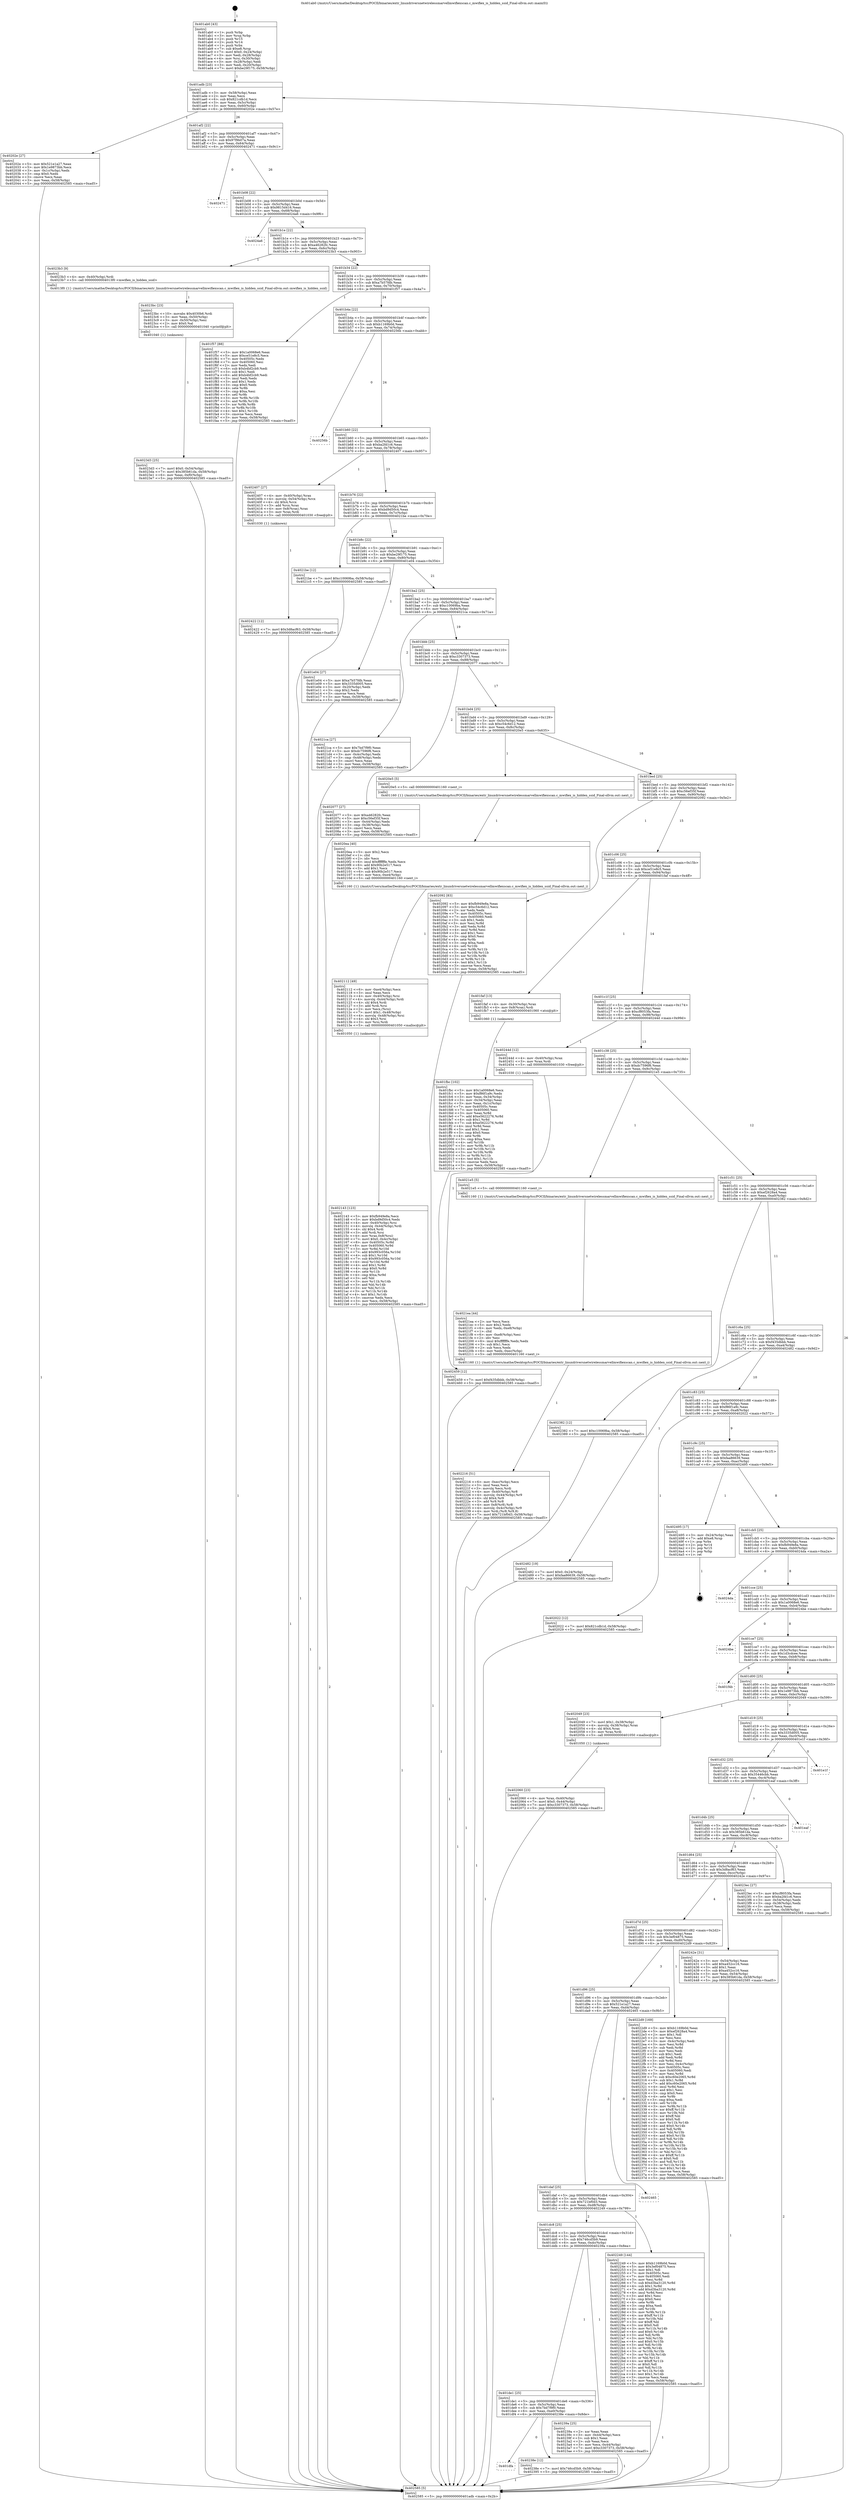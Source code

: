 digraph "0x401ab0" {
  label = "0x401ab0 (/mnt/c/Users/mathe/Desktop/tcc/POCII/binaries/extr_linuxdriversnetwirelessmarvellmwifiexscan.c_mwifiex_is_hidden_ssid_Final-ollvm.out::main(0))"
  labelloc = "t"
  node[shape=record]

  Entry [label="",width=0.3,height=0.3,shape=circle,fillcolor=black,style=filled]
  "0x401adb" [label="{
     0x401adb [23]\l
     | [instrs]\l
     &nbsp;&nbsp;0x401adb \<+3\>: mov -0x58(%rbp),%eax\l
     &nbsp;&nbsp;0x401ade \<+2\>: mov %eax,%ecx\l
     &nbsp;&nbsp;0x401ae0 \<+6\>: sub $0x821cdb1d,%ecx\l
     &nbsp;&nbsp;0x401ae6 \<+3\>: mov %eax,-0x5c(%rbp)\l
     &nbsp;&nbsp;0x401ae9 \<+3\>: mov %ecx,-0x60(%rbp)\l
     &nbsp;&nbsp;0x401aec \<+6\>: je 000000000040202e \<main+0x57e\>\l
  }"]
  "0x40202e" [label="{
     0x40202e [27]\l
     | [instrs]\l
     &nbsp;&nbsp;0x40202e \<+5\>: mov $0x521e1a27,%eax\l
     &nbsp;&nbsp;0x402033 \<+5\>: mov $0x1e9873bb,%ecx\l
     &nbsp;&nbsp;0x402038 \<+3\>: mov -0x1c(%rbp),%edx\l
     &nbsp;&nbsp;0x40203b \<+3\>: cmp $0x0,%edx\l
     &nbsp;&nbsp;0x40203e \<+3\>: cmove %ecx,%eax\l
     &nbsp;&nbsp;0x402041 \<+3\>: mov %eax,-0x58(%rbp)\l
     &nbsp;&nbsp;0x402044 \<+5\>: jmp 0000000000402585 \<main+0xad5\>\l
  }"]
  "0x401af2" [label="{
     0x401af2 [22]\l
     | [instrs]\l
     &nbsp;&nbsp;0x401af2 \<+5\>: jmp 0000000000401af7 \<main+0x47\>\l
     &nbsp;&nbsp;0x401af7 \<+3\>: mov -0x5c(%rbp),%eax\l
     &nbsp;&nbsp;0x401afa \<+5\>: sub $0x97f9b07a,%eax\l
     &nbsp;&nbsp;0x401aff \<+3\>: mov %eax,-0x64(%rbp)\l
     &nbsp;&nbsp;0x401b02 \<+6\>: je 0000000000402471 \<main+0x9c1\>\l
  }"]
  Exit [label="",width=0.3,height=0.3,shape=circle,fillcolor=black,style=filled,peripheries=2]
  "0x402471" [label="{
     0x402471\l
  }", style=dashed]
  "0x401b08" [label="{
     0x401b08 [22]\l
     | [instrs]\l
     &nbsp;&nbsp;0x401b08 \<+5\>: jmp 0000000000401b0d \<main+0x5d\>\l
     &nbsp;&nbsp;0x401b0d \<+3\>: mov -0x5c(%rbp),%eax\l
     &nbsp;&nbsp;0x401b10 \<+5\>: sub $0x9815d416,%eax\l
     &nbsp;&nbsp;0x401b15 \<+3\>: mov %eax,-0x68(%rbp)\l
     &nbsp;&nbsp;0x401b18 \<+6\>: je 00000000004024a6 \<main+0x9f6\>\l
  }"]
  "0x402459" [label="{
     0x402459 [12]\l
     | [instrs]\l
     &nbsp;&nbsp;0x402459 \<+7\>: movl $0xf435dbbb,-0x58(%rbp)\l
     &nbsp;&nbsp;0x402460 \<+5\>: jmp 0000000000402585 \<main+0xad5\>\l
  }"]
  "0x4024a6" [label="{
     0x4024a6\l
  }", style=dashed]
  "0x401b1e" [label="{
     0x401b1e [22]\l
     | [instrs]\l
     &nbsp;&nbsp;0x401b1e \<+5\>: jmp 0000000000401b23 \<main+0x73\>\l
     &nbsp;&nbsp;0x401b23 \<+3\>: mov -0x5c(%rbp),%eax\l
     &nbsp;&nbsp;0x401b26 \<+5\>: sub $0xa46282fc,%eax\l
     &nbsp;&nbsp;0x401b2b \<+3\>: mov %eax,-0x6c(%rbp)\l
     &nbsp;&nbsp;0x401b2e \<+6\>: je 00000000004023b3 \<main+0x903\>\l
  }"]
  "0x402422" [label="{
     0x402422 [12]\l
     | [instrs]\l
     &nbsp;&nbsp;0x402422 \<+7\>: movl $0x3d8acf63,-0x58(%rbp)\l
     &nbsp;&nbsp;0x402429 \<+5\>: jmp 0000000000402585 \<main+0xad5\>\l
  }"]
  "0x4023b3" [label="{
     0x4023b3 [9]\l
     | [instrs]\l
     &nbsp;&nbsp;0x4023b3 \<+4\>: mov -0x40(%rbp),%rdi\l
     &nbsp;&nbsp;0x4023b7 \<+5\>: call 00000000004013f0 \<mwifiex_is_hidden_ssid\>\l
     | [calls]\l
     &nbsp;&nbsp;0x4013f0 \{1\} (/mnt/c/Users/mathe/Desktop/tcc/POCII/binaries/extr_linuxdriversnetwirelessmarvellmwifiexscan.c_mwifiex_is_hidden_ssid_Final-ollvm.out::mwifiex_is_hidden_ssid)\l
  }"]
  "0x401b34" [label="{
     0x401b34 [22]\l
     | [instrs]\l
     &nbsp;&nbsp;0x401b34 \<+5\>: jmp 0000000000401b39 \<main+0x89\>\l
     &nbsp;&nbsp;0x401b39 \<+3\>: mov -0x5c(%rbp),%eax\l
     &nbsp;&nbsp;0x401b3c \<+5\>: sub $0xa7b57fdb,%eax\l
     &nbsp;&nbsp;0x401b41 \<+3\>: mov %eax,-0x70(%rbp)\l
     &nbsp;&nbsp;0x401b44 \<+6\>: je 0000000000401f57 \<main+0x4a7\>\l
  }"]
  "0x4023d3" [label="{
     0x4023d3 [25]\l
     | [instrs]\l
     &nbsp;&nbsp;0x4023d3 \<+7\>: movl $0x0,-0x54(%rbp)\l
     &nbsp;&nbsp;0x4023da \<+7\>: movl $0x385b61da,-0x58(%rbp)\l
     &nbsp;&nbsp;0x4023e1 \<+6\>: mov %eax,-0xf0(%rbp)\l
     &nbsp;&nbsp;0x4023e7 \<+5\>: jmp 0000000000402585 \<main+0xad5\>\l
  }"]
  "0x401f57" [label="{
     0x401f57 [88]\l
     | [instrs]\l
     &nbsp;&nbsp;0x401f57 \<+5\>: mov $0x1a0068e6,%eax\l
     &nbsp;&nbsp;0x401f5c \<+5\>: mov $0xce51e8c5,%ecx\l
     &nbsp;&nbsp;0x401f61 \<+7\>: mov 0x40505c,%edx\l
     &nbsp;&nbsp;0x401f68 \<+7\>: mov 0x405060,%esi\l
     &nbsp;&nbsp;0x401f6f \<+2\>: mov %edx,%edi\l
     &nbsp;&nbsp;0x401f71 \<+6\>: sub $0xb4bf2cb9,%edi\l
     &nbsp;&nbsp;0x401f77 \<+3\>: sub $0x1,%edi\l
     &nbsp;&nbsp;0x401f7a \<+6\>: add $0xb4bf2cb9,%edi\l
     &nbsp;&nbsp;0x401f80 \<+3\>: imul %edi,%edx\l
     &nbsp;&nbsp;0x401f83 \<+3\>: and $0x1,%edx\l
     &nbsp;&nbsp;0x401f86 \<+3\>: cmp $0x0,%edx\l
     &nbsp;&nbsp;0x401f89 \<+4\>: sete %r8b\l
     &nbsp;&nbsp;0x401f8d \<+3\>: cmp $0xa,%esi\l
     &nbsp;&nbsp;0x401f90 \<+4\>: setl %r9b\l
     &nbsp;&nbsp;0x401f94 \<+3\>: mov %r8b,%r10b\l
     &nbsp;&nbsp;0x401f97 \<+3\>: and %r9b,%r10b\l
     &nbsp;&nbsp;0x401f9a \<+3\>: xor %r9b,%r8b\l
     &nbsp;&nbsp;0x401f9d \<+3\>: or %r8b,%r10b\l
     &nbsp;&nbsp;0x401fa0 \<+4\>: test $0x1,%r10b\l
     &nbsp;&nbsp;0x401fa4 \<+3\>: cmovne %ecx,%eax\l
     &nbsp;&nbsp;0x401fa7 \<+3\>: mov %eax,-0x58(%rbp)\l
     &nbsp;&nbsp;0x401faa \<+5\>: jmp 0000000000402585 \<main+0xad5\>\l
  }"]
  "0x401b4a" [label="{
     0x401b4a [22]\l
     | [instrs]\l
     &nbsp;&nbsp;0x401b4a \<+5\>: jmp 0000000000401b4f \<main+0x9f\>\l
     &nbsp;&nbsp;0x401b4f \<+3\>: mov -0x5c(%rbp),%eax\l
     &nbsp;&nbsp;0x401b52 \<+5\>: sub $0xb1169b0d,%eax\l
     &nbsp;&nbsp;0x401b57 \<+3\>: mov %eax,-0x74(%rbp)\l
     &nbsp;&nbsp;0x401b5a \<+6\>: je 000000000040256b \<main+0xabb\>\l
  }"]
  "0x4023bc" [label="{
     0x4023bc [23]\l
     | [instrs]\l
     &nbsp;&nbsp;0x4023bc \<+10\>: movabs $0x4030b6,%rdi\l
     &nbsp;&nbsp;0x4023c6 \<+3\>: mov %eax,-0x50(%rbp)\l
     &nbsp;&nbsp;0x4023c9 \<+3\>: mov -0x50(%rbp),%esi\l
     &nbsp;&nbsp;0x4023cc \<+2\>: mov $0x0,%al\l
     &nbsp;&nbsp;0x4023ce \<+5\>: call 0000000000401040 \<printf@plt\>\l
     | [calls]\l
     &nbsp;&nbsp;0x401040 \{1\} (unknown)\l
  }"]
  "0x40256b" [label="{
     0x40256b\l
  }", style=dashed]
  "0x401b60" [label="{
     0x401b60 [22]\l
     | [instrs]\l
     &nbsp;&nbsp;0x401b60 \<+5\>: jmp 0000000000401b65 \<main+0xb5\>\l
     &nbsp;&nbsp;0x401b65 \<+3\>: mov -0x5c(%rbp),%eax\l
     &nbsp;&nbsp;0x401b68 \<+5\>: sub $0xba2fd1c6,%eax\l
     &nbsp;&nbsp;0x401b6d \<+3\>: mov %eax,-0x78(%rbp)\l
     &nbsp;&nbsp;0x401b70 \<+6\>: je 0000000000402407 \<main+0x957\>\l
  }"]
  "0x401dfa" [label="{
     0x401dfa\l
  }", style=dashed]
  "0x402407" [label="{
     0x402407 [27]\l
     | [instrs]\l
     &nbsp;&nbsp;0x402407 \<+4\>: mov -0x40(%rbp),%rax\l
     &nbsp;&nbsp;0x40240b \<+4\>: movslq -0x54(%rbp),%rcx\l
     &nbsp;&nbsp;0x40240f \<+4\>: shl $0x4,%rcx\l
     &nbsp;&nbsp;0x402413 \<+3\>: add %rcx,%rax\l
     &nbsp;&nbsp;0x402416 \<+4\>: mov 0x8(%rax),%rax\l
     &nbsp;&nbsp;0x40241a \<+3\>: mov %rax,%rdi\l
     &nbsp;&nbsp;0x40241d \<+5\>: call 0000000000401030 \<free@plt\>\l
     | [calls]\l
     &nbsp;&nbsp;0x401030 \{1\} (unknown)\l
  }"]
  "0x401b76" [label="{
     0x401b76 [22]\l
     | [instrs]\l
     &nbsp;&nbsp;0x401b76 \<+5\>: jmp 0000000000401b7b \<main+0xcb\>\l
     &nbsp;&nbsp;0x401b7b \<+3\>: mov -0x5c(%rbp),%eax\l
     &nbsp;&nbsp;0x401b7e \<+5\>: sub $0xbd9d50c4,%eax\l
     &nbsp;&nbsp;0x401b83 \<+3\>: mov %eax,-0x7c(%rbp)\l
     &nbsp;&nbsp;0x401b86 \<+6\>: je 00000000004021be \<main+0x70e\>\l
  }"]
  "0x40238e" [label="{
     0x40238e [12]\l
     | [instrs]\l
     &nbsp;&nbsp;0x40238e \<+7\>: movl $0x746cd5b9,-0x58(%rbp)\l
     &nbsp;&nbsp;0x402395 \<+5\>: jmp 0000000000402585 \<main+0xad5\>\l
  }"]
  "0x4021be" [label="{
     0x4021be [12]\l
     | [instrs]\l
     &nbsp;&nbsp;0x4021be \<+7\>: movl $0xc10069ba,-0x58(%rbp)\l
     &nbsp;&nbsp;0x4021c5 \<+5\>: jmp 0000000000402585 \<main+0xad5\>\l
  }"]
  "0x401b8c" [label="{
     0x401b8c [22]\l
     | [instrs]\l
     &nbsp;&nbsp;0x401b8c \<+5\>: jmp 0000000000401b91 \<main+0xe1\>\l
     &nbsp;&nbsp;0x401b91 \<+3\>: mov -0x5c(%rbp),%eax\l
     &nbsp;&nbsp;0x401b94 \<+5\>: sub $0xbe29f175,%eax\l
     &nbsp;&nbsp;0x401b99 \<+3\>: mov %eax,-0x80(%rbp)\l
     &nbsp;&nbsp;0x401b9c \<+6\>: je 0000000000401e04 \<main+0x354\>\l
  }"]
  "0x401de1" [label="{
     0x401de1 [25]\l
     | [instrs]\l
     &nbsp;&nbsp;0x401de1 \<+5\>: jmp 0000000000401de6 \<main+0x336\>\l
     &nbsp;&nbsp;0x401de6 \<+3\>: mov -0x5c(%rbp),%eax\l
     &nbsp;&nbsp;0x401de9 \<+5\>: sub $0x7bd7f9f0,%eax\l
     &nbsp;&nbsp;0x401dee \<+6\>: mov %eax,-0xe0(%rbp)\l
     &nbsp;&nbsp;0x401df4 \<+6\>: je 000000000040238e \<main+0x8de\>\l
  }"]
  "0x401e04" [label="{
     0x401e04 [27]\l
     | [instrs]\l
     &nbsp;&nbsp;0x401e04 \<+5\>: mov $0xa7b57fdb,%eax\l
     &nbsp;&nbsp;0x401e09 \<+5\>: mov $0x3335d005,%ecx\l
     &nbsp;&nbsp;0x401e0e \<+3\>: mov -0x20(%rbp),%edx\l
     &nbsp;&nbsp;0x401e11 \<+3\>: cmp $0x2,%edx\l
     &nbsp;&nbsp;0x401e14 \<+3\>: cmovne %ecx,%eax\l
     &nbsp;&nbsp;0x401e17 \<+3\>: mov %eax,-0x58(%rbp)\l
     &nbsp;&nbsp;0x401e1a \<+5\>: jmp 0000000000402585 \<main+0xad5\>\l
  }"]
  "0x401ba2" [label="{
     0x401ba2 [25]\l
     | [instrs]\l
     &nbsp;&nbsp;0x401ba2 \<+5\>: jmp 0000000000401ba7 \<main+0xf7\>\l
     &nbsp;&nbsp;0x401ba7 \<+3\>: mov -0x5c(%rbp),%eax\l
     &nbsp;&nbsp;0x401baa \<+5\>: sub $0xc10069ba,%eax\l
     &nbsp;&nbsp;0x401baf \<+6\>: mov %eax,-0x84(%rbp)\l
     &nbsp;&nbsp;0x401bb5 \<+6\>: je 00000000004021ca \<main+0x71a\>\l
  }"]
  "0x402585" [label="{
     0x402585 [5]\l
     | [instrs]\l
     &nbsp;&nbsp;0x402585 \<+5\>: jmp 0000000000401adb \<main+0x2b\>\l
  }"]
  "0x401ab0" [label="{
     0x401ab0 [43]\l
     | [instrs]\l
     &nbsp;&nbsp;0x401ab0 \<+1\>: push %rbp\l
     &nbsp;&nbsp;0x401ab1 \<+3\>: mov %rsp,%rbp\l
     &nbsp;&nbsp;0x401ab4 \<+2\>: push %r15\l
     &nbsp;&nbsp;0x401ab6 \<+2\>: push %r14\l
     &nbsp;&nbsp;0x401ab8 \<+1\>: push %rbx\l
     &nbsp;&nbsp;0x401ab9 \<+7\>: sub $0xe8,%rsp\l
     &nbsp;&nbsp;0x401ac0 \<+7\>: movl $0x0,-0x24(%rbp)\l
     &nbsp;&nbsp;0x401ac7 \<+3\>: mov %edi,-0x28(%rbp)\l
     &nbsp;&nbsp;0x401aca \<+4\>: mov %rsi,-0x30(%rbp)\l
     &nbsp;&nbsp;0x401ace \<+3\>: mov -0x28(%rbp),%edi\l
     &nbsp;&nbsp;0x401ad1 \<+3\>: mov %edi,-0x20(%rbp)\l
     &nbsp;&nbsp;0x401ad4 \<+7\>: movl $0xbe29f175,-0x58(%rbp)\l
  }"]
  "0x40239a" [label="{
     0x40239a [25]\l
     | [instrs]\l
     &nbsp;&nbsp;0x40239a \<+2\>: xor %eax,%eax\l
     &nbsp;&nbsp;0x40239c \<+3\>: mov -0x44(%rbp),%ecx\l
     &nbsp;&nbsp;0x40239f \<+3\>: sub $0x1,%eax\l
     &nbsp;&nbsp;0x4023a2 \<+2\>: sub %eax,%ecx\l
     &nbsp;&nbsp;0x4023a4 \<+3\>: mov %ecx,-0x44(%rbp)\l
     &nbsp;&nbsp;0x4023a7 \<+7\>: movl $0xc3307373,-0x58(%rbp)\l
     &nbsp;&nbsp;0x4023ae \<+5\>: jmp 0000000000402585 \<main+0xad5\>\l
  }"]
  "0x4021ca" [label="{
     0x4021ca [27]\l
     | [instrs]\l
     &nbsp;&nbsp;0x4021ca \<+5\>: mov $0x7bd7f9f0,%eax\l
     &nbsp;&nbsp;0x4021cf \<+5\>: mov $0xdc7596f6,%ecx\l
     &nbsp;&nbsp;0x4021d4 \<+3\>: mov -0x4c(%rbp),%edx\l
     &nbsp;&nbsp;0x4021d7 \<+3\>: cmp -0x48(%rbp),%edx\l
     &nbsp;&nbsp;0x4021da \<+3\>: cmovl %ecx,%eax\l
     &nbsp;&nbsp;0x4021dd \<+3\>: mov %eax,-0x58(%rbp)\l
     &nbsp;&nbsp;0x4021e0 \<+5\>: jmp 0000000000402585 \<main+0xad5\>\l
  }"]
  "0x401bbb" [label="{
     0x401bbb [25]\l
     | [instrs]\l
     &nbsp;&nbsp;0x401bbb \<+5\>: jmp 0000000000401bc0 \<main+0x110\>\l
     &nbsp;&nbsp;0x401bc0 \<+3\>: mov -0x5c(%rbp),%eax\l
     &nbsp;&nbsp;0x401bc3 \<+5\>: sub $0xc3307373,%eax\l
     &nbsp;&nbsp;0x401bc8 \<+6\>: mov %eax,-0x88(%rbp)\l
     &nbsp;&nbsp;0x401bce \<+6\>: je 0000000000402077 \<main+0x5c7\>\l
  }"]
  "0x401dc8" [label="{
     0x401dc8 [25]\l
     | [instrs]\l
     &nbsp;&nbsp;0x401dc8 \<+5\>: jmp 0000000000401dcd \<main+0x31d\>\l
     &nbsp;&nbsp;0x401dcd \<+3\>: mov -0x5c(%rbp),%eax\l
     &nbsp;&nbsp;0x401dd0 \<+5\>: sub $0x746cd5b9,%eax\l
     &nbsp;&nbsp;0x401dd5 \<+6\>: mov %eax,-0xdc(%rbp)\l
     &nbsp;&nbsp;0x401ddb \<+6\>: je 000000000040239a \<main+0x8ea\>\l
  }"]
  "0x402077" [label="{
     0x402077 [27]\l
     | [instrs]\l
     &nbsp;&nbsp;0x402077 \<+5\>: mov $0xa46282fc,%eax\l
     &nbsp;&nbsp;0x40207c \<+5\>: mov $0xc56ef35f,%ecx\l
     &nbsp;&nbsp;0x402081 \<+3\>: mov -0x44(%rbp),%edx\l
     &nbsp;&nbsp;0x402084 \<+3\>: cmp -0x38(%rbp),%edx\l
     &nbsp;&nbsp;0x402087 \<+3\>: cmovl %ecx,%eax\l
     &nbsp;&nbsp;0x40208a \<+3\>: mov %eax,-0x58(%rbp)\l
     &nbsp;&nbsp;0x40208d \<+5\>: jmp 0000000000402585 \<main+0xad5\>\l
  }"]
  "0x401bd4" [label="{
     0x401bd4 [25]\l
     | [instrs]\l
     &nbsp;&nbsp;0x401bd4 \<+5\>: jmp 0000000000401bd9 \<main+0x129\>\l
     &nbsp;&nbsp;0x401bd9 \<+3\>: mov -0x5c(%rbp),%eax\l
     &nbsp;&nbsp;0x401bdc \<+5\>: sub $0xc54c6d12,%eax\l
     &nbsp;&nbsp;0x401be1 \<+6\>: mov %eax,-0x8c(%rbp)\l
     &nbsp;&nbsp;0x401be7 \<+6\>: je 00000000004020e5 \<main+0x635\>\l
  }"]
  "0x402249" [label="{
     0x402249 [144]\l
     | [instrs]\l
     &nbsp;&nbsp;0x402249 \<+5\>: mov $0xb1169b0d,%eax\l
     &nbsp;&nbsp;0x40224e \<+5\>: mov $0x3ef04875,%ecx\l
     &nbsp;&nbsp;0x402253 \<+2\>: mov $0x1,%dl\l
     &nbsp;&nbsp;0x402255 \<+7\>: mov 0x40505c,%esi\l
     &nbsp;&nbsp;0x40225c \<+7\>: mov 0x405060,%edi\l
     &nbsp;&nbsp;0x402263 \<+3\>: mov %esi,%r8d\l
     &nbsp;&nbsp;0x402266 \<+7\>: sub $0xd3ba3120,%r8d\l
     &nbsp;&nbsp;0x40226d \<+4\>: sub $0x1,%r8d\l
     &nbsp;&nbsp;0x402271 \<+7\>: add $0xd3ba3120,%r8d\l
     &nbsp;&nbsp;0x402278 \<+4\>: imul %r8d,%esi\l
     &nbsp;&nbsp;0x40227c \<+3\>: and $0x1,%esi\l
     &nbsp;&nbsp;0x40227f \<+3\>: cmp $0x0,%esi\l
     &nbsp;&nbsp;0x402282 \<+4\>: sete %r9b\l
     &nbsp;&nbsp;0x402286 \<+3\>: cmp $0xa,%edi\l
     &nbsp;&nbsp;0x402289 \<+4\>: setl %r10b\l
     &nbsp;&nbsp;0x40228d \<+3\>: mov %r9b,%r11b\l
     &nbsp;&nbsp;0x402290 \<+4\>: xor $0xff,%r11b\l
     &nbsp;&nbsp;0x402294 \<+3\>: mov %r10b,%bl\l
     &nbsp;&nbsp;0x402297 \<+3\>: xor $0xff,%bl\l
     &nbsp;&nbsp;0x40229a \<+3\>: xor $0x0,%dl\l
     &nbsp;&nbsp;0x40229d \<+3\>: mov %r11b,%r14b\l
     &nbsp;&nbsp;0x4022a0 \<+4\>: and $0x0,%r14b\l
     &nbsp;&nbsp;0x4022a4 \<+3\>: and %dl,%r9b\l
     &nbsp;&nbsp;0x4022a7 \<+3\>: mov %bl,%r15b\l
     &nbsp;&nbsp;0x4022aa \<+4\>: and $0x0,%r15b\l
     &nbsp;&nbsp;0x4022ae \<+3\>: and %dl,%r10b\l
     &nbsp;&nbsp;0x4022b1 \<+3\>: or %r9b,%r14b\l
     &nbsp;&nbsp;0x4022b4 \<+3\>: or %r10b,%r15b\l
     &nbsp;&nbsp;0x4022b7 \<+3\>: xor %r15b,%r14b\l
     &nbsp;&nbsp;0x4022ba \<+3\>: or %bl,%r11b\l
     &nbsp;&nbsp;0x4022bd \<+4\>: xor $0xff,%r11b\l
     &nbsp;&nbsp;0x4022c1 \<+3\>: or $0x0,%dl\l
     &nbsp;&nbsp;0x4022c4 \<+3\>: and %dl,%r11b\l
     &nbsp;&nbsp;0x4022c7 \<+3\>: or %r11b,%r14b\l
     &nbsp;&nbsp;0x4022ca \<+4\>: test $0x1,%r14b\l
     &nbsp;&nbsp;0x4022ce \<+3\>: cmovne %ecx,%eax\l
     &nbsp;&nbsp;0x4022d1 \<+3\>: mov %eax,-0x58(%rbp)\l
     &nbsp;&nbsp;0x4022d4 \<+5\>: jmp 0000000000402585 \<main+0xad5\>\l
  }"]
  "0x4020e5" [label="{
     0x4020e5 [5]\l
     | [instrs]\l
     &nbsp;&nbsp;0x4020e5 \<+5\>: call 0000000000401160 \<next_i\>\l
     | [calls]\l
     &nbsp;&nbsp;0x401160 \{1\} (/mnt/c/Users/mathe/Desktop/tcc/POCII/binaries/extr_linuxdriversnetwirelessmarvellmwifiexscan.c_mwifiex_is_hidden_ssid_Final-ollvm.out::next_i)\l
  }"]
  "0x401bed" [label="{
     0x401bed [25]\l
     | [instrs]\l
     &nbsp;&nbsp;0x401bed \<+5\>: jmp 0000000000401bf2 \<main+0x142\>\l
     &nbsp;&nbsp;0x401bf2 \<+3\>: mov -0x5c(%rbp),%eax\l
     &nbsp;&nbsp;0x401bf5 \<+5\>: sub $0xc56ef35f,%eax\l
     &nbsp;&nbsp;0x401bfa \<+6\>: mov %eax,-0x90(%rbp)\l
     &nbsp;&nbsp;0x401c00 \<+6\>: je 0000000000402092 \<main+0x5e2\>\l
  }"]
  "0x401daf" [label="{
     0x401daf [25]\l
     | [instrs]\l
     &nbsp;&nbsp;0x401daf \<+5\>: jmp 0000000000401db4 \<main+0x304\>\l
     &nbsp;&nbsp;0x401db4 \<+3\>: mov -0x5c(%rbp),%eax\l
     &nbsp;&nbsp;0x401db7 \<+5\>: sub $0x721bf0d3,%eax\l
     &nbsp;&nbsp;0x401dbc \<+6\>: mov %eax,-0xd8(%rbp)\l
     &nbsp;&nbsp;0x401dc2 \<+6\>: je 0000000000402249 \<main+0x799\>\l
  }"]
  "0x402092" [label="{
     0x402092 [83]\l
     | [instrs]\l
     &nbsp;&nbsp;0x402092 \<+5\>: mov $0xfb949e8a,%eax\l
     &nbsp;&nbsp;0x402097 \<+5\>: mov $0xc54c6d12,%ecx\l
     &nbsp;&nbsp;0x40209c \<+2\>: xor %edx,%edx\l
     &nbsp;&nbsp;0x40209e \<+7\>: mov 0x40505c,%esi\l
     &nbsp;&nbsp;0x4020a5 \<+7\>: mov 0x405060,%edi\l
     &nbsp;&nbsp;0x4020ac \<+3\>: sub $0x1,%edx\l
     &nbsp;&nbsp;0x4020af \<+3\>: mov %esi,%r8d\l
     &nbsp;&nbsp;0x4020b2 \<+3\>: add %edx,%r8d\l
     &nbsp;&nbsp;0x4020b5 \<+4\>: imul %r8d,%esi\l
     &nbsp;&nbsp;0x4020b9 \<+3\>: and $0x1,%esi\l
     &nbsp;&nbsp;0x4020bc \<+3\>: cmp $0x0,%esi\l
     &nbsp;&nbsp;0x4020bf \<+4\>: sete %r9b\l
     &nbsp;&nbsp;0x4020c3 \<+3\>: cmp $0xa,%edi\l
     &nbsp;&nbsp;0x4020c6 \<+4\>: setl %r10b\l
     &nbsp;&nbsp;0x4020ca \<+3\>: mov %r9b,%r11b\l
     &nbsp;&nbsp;0x4020cd \<+3\>: and %r10b,%r11b\l
     &nbsp;&nbsp;0x4020d0 \<+3\>: xor %r10b,%r9b\l
     &nbsp;&nbsp;0x4020d3 \<+3\>: or %r9b,%r11b\l
     &nbsp;&nbsp;0x4020d6 \<+4\>: test $0x1,%r11b\l
     &nbsp;&nbsp;0x4020da \<+3\>: cmovne %ecx,%eax\l
     &nbsp;&nbsp;0x4020dd \<+3\>: mov %eax,-0x58(%rbp)\l
     &nbsp;&nbsp;0x4020e0 \<+5\>: jmp 0000000000402585 \<main+0xad5\>\l
  }"]
  "0x401c06" [label="{
     0x401c06 [25]\l
     | [instrs]\l
     &nbsp;&nbsp;0x401c06 \<+5\>: jmp 0000000000401c0b \<main+0x15b\>\l
     &nbsp;&nbsp;0x401c0b \<+3\>: mov -0x5c(%rbp),%eax\l
     &nbsp;&nbsp;0x401c0e \<+5\>: sub $0xce51e8c5,%eax\l
     &nbsp;&nbsp;0x401c13 \<+6\>: mov %eax,-0x94(%rbp)\l
     &nbsp;&nbsp;0x401c19 \<+6\>: je 0000000000401faf \<main+0x4ff\>\l
  }"]
  "0x402465" [label="{
     0x402465\l
  }", style=dashed]
  "0x401faf" [label="{
     0x401faf [13]\l
     | [instrs]\l
     &nbsp;&nbsp;0x401faf \<+4\>: mov -0x30(%rbp),%rax\l
     &nbsp;&nbsp;0x401fb3 \<+4\>: mov 0x8(%rax),%rdi\l
     &nbsp;&nbsp;0x401fb7 \<+5\>: call 0000000000401060 \<atoi@plt\>\l
     | [calls]\l
     &nbsp;&nbsp;0x401060 \{1\} (unknown)\l
  }"]
  "0x401c1f" [label="{
     0x401c1f [25]\l
     | [instrs]\l
     &nbsp;&nbsp;0x401c1f \<+5\>: jmp 0000000000401c24 \<main+0x174\>\l
     &nbsp;&nbsp;0x401c24 \<+3\>: mov -0x5c(%rbp),%eax\l
     &nbsp;&nbsp;0x401c27 \<+5\>: sub $0xcf8053fa,%eax\l
     &nbsp;&nbsp;0x401c2c \<+6\>: mov %eax,-0x98(%rbp)\l
     &nbsp;&nbsp;0x401c32 \<+6\>: je 000000000040244d \<main+0x99d\>\l
  }"]
  "0x401fbc" [label="{
     0x401fbc [102]\l
     | [instrs]\l
     &nbsp;&nbsp;0x401fbc \<+5\>: mov $0x1a0068e6,%ecx\l
     &nbsp;&nbsp;0x401fc1 \<+5\>: mov $0xf86f1a9c,%edx\l
     &nbsp;&nbsp;0x401fc6 \<+3\>: mov %eax,-0x34(%rbp)\l
     &nbsp;&nbsp;0x401fc9 \<+3\>: mov -0x34(%rbp),%eax\l
     &nbsp;&nbsp;0x401fcc \<+3\>: mov %eax,-0x1c(%rbp)\l
     &nbsp;&nbsp;0x401fcf \<+7\>: mov 0x40505c,%eax\l
     &nbsp;&nbsp;0x401fd6 \<+7\>: mov 0x405060,%esi\l
     &nbsp;&nbsp;0x401fdd \<+3\>: mov %eax,%r8d\l
     &nbsp;&nbsp;0x401fe0 \<+7\>: add $0xe5622276,%r8d\l
     &nbsp;&nbsp;0x401fe7 \<+4\>: sub $0x1,%r8d\l
     &nbsp;&nbsp;0x401feb \<+7\>: sub $0xe5622276,%r8d\l
     &nbsp;&nbsp;0x401ff2 \<+4\>: imul %r8d,%eax\l
     &nbsp;&nbsp;0x401ff6 \<+3\>: and $0x1,%eax\l
     &nbsp;&nbsp;0x401ff9 \<+3\>: cmp $0x0,%eax\l
     &nbsp;&nbsp;0x401ffc \<+4\>: sete %r9b\l
     &nbsp;&nbsp;0x402000 \<+3\>: cmp $0xa,%esi\l
     &nbsp;&nbsp;0x402003 \<+4\>: setl %r10b\l
     &nbsp;&nbsp;0x402007 \<+3\>: mov %r9b,%r11b\l
     &nbsp;&nbsp;0x40200a \<+3\>: and %r10b,%r11b\l
     &nbsp;&nbsp;0x40200d \<+3\>: xor %r10b,%r9b\l
     &nbsp;&nbsp;0x402010 \<+3\>: or %r9b,%r11b\l
     &nbsp;&nbsp;0x402013 \<+4\>: test $0x1,%r11b\l
     &nbsp;&nbsp;0x402017 \<+3\>: cmovne %edx,%ecx\l
     &nbsp;&nbsp;0x40201a \<+3\>: mov %ecx,-0x58(%rbp)\l
     &nbsp;&nbsp;0x40201d \<+5\>: jmp 0000000000402585 \<main+0xad5\>\l
  }"]
  "0x401d96" [label="{
     0x401d96 [25]\l
     | [instrs]\l
     &nbsp;&nbsp;0x401d96 \<+5\>: jmp 0000000000401d9b \<main+0x2eb\>\l
     &nbsp;&nbsp;0x401d9b \<+3\>: mov -0x5c(%rbp),%eax\l
     &nbsp;&nbsp;0x401d9e \<+5\>: sub $0x521e1a27,%eax\l
     &nbsp;&nbsp;0x401da3 \<+6\>: mov %eax,-0xd4(%rbp)\l
     &nbsp;&nbsp;0x401da9 \<+6\>: je 0000000000402465 \<main+0x9b5\>\l
  }"]
  "0x40244d" [label="{
     0x40244d [12]\l
     | [instrs]\l
     &nbsp;&nbsp;0x40244d \<+4\>: mov -0x40(%rbp),%rax\l
     &nbsp;&nbsp;0x402451 \<+3\>: mov %rax,%rdi\l
     &nbsp;&nbsp;0x402454 \<+5\>: call 0000000000401030 \<free@plt\>\l
     | [calls]\l
     &nbsp;&nbsp;0x401030 \{1\} (unknown)\l
  }"]
  "0x401c38" [label="{
     0x401c38 [25]\l
     | [instrs]\l
     &nbsp;&nbsp;0x401c38 \<+5\>: jmp 0000000000401c3d \<main+0x18d\>\l
     &nbsp;&nbsp;0x401c3d \<+3\>: mov -0x5c(%rbp),%eax\l
     &nbsp;&nbsp;0x401c40 \<+5\>: sub $0xdc7596f6,%eax\l
     &nbsp;&nbsp;0x401c45 \<+6\>: mov %eax,-0x9c(%rbp)\l
     &nbsp;&nbsp;0x401c4b \<+6\>: je 00000000004021e5 \<main+0x735\>\l
  }"]
  "0x4022d9" [label="{
     0x4022d9 [169]\l
     | [instrs]\l
     &nbsp;&nbsp;0x4022d9 \<+5\>: mov $0xb1169b0d,%eax\l
     &nbsp;&nbsp;0x4022de \<+5\>: mov $0xef2628a4,%ecx\l
     &nbsp;&nbsp;0x4022e3 \<+2\>: mov $0x1,%dl\l
     &nbsp;&nbsp;0x4022e5 \<+2\>: xor %esi,%esi\l
     &nbsp;&nbsp;0x4022e7 \<+3\>: mov -0x4c(%rbp),%edi\l
     &nbsp;&nbsp;0x4022ea \<+3\>: mov %esi,%r8d\l
     &nbsp;&nbsp;0x4022ed \<+3\>: sub %edi,%r8d\l
     &nbsp;&nbsp;0x4022f0 \<+2\>: mov %esi,%edi\l
     &nbsp;&nbsp;0x4022f2 \<+3\>: sub $0x1,%edi\l
     &nbsp;&nbsp;0x4022f5 \<+3\>: add %edi,%r8d\l
     &nbsp;&nbsp;0x4022f8 \<+3\>: sub %r8d,%esi\l
     &nbsp;&nbsp;0x4022fb \<+3\>: mov %esi,-0x4c(%rbp)\l
     &nbsp;&nbsp;0x4022fe \<+7\>: mov 0x40505c,%esi\l
     &nbsp;&nbsp;0x402305 \<+7\>: mov 0x405060,%edi\l
     &nbsp;&nbsp;0x40230c \<+3\>: mov %esi,%r8d\l
     &nbsp;&nbsp;0x40230f \<+7\>: sub $0xc60e2065,%r8d\l
     &nbsp;&nbsp;0x402316 \<+4\>: sub $0x1,%r8d\l
     &nbsp;&nbsp;0x40231a \<+7\>: add $0xc60e2065,%r8d\l
     &nbsp;&nbsp;0x402321 \<+4\>: imul %r8d,%esi\l
     &nbsp;&nbsp;0x402325 \<+3\>: and $0x1,%esi\l
     &nbsp;&nbsp;0x402328 \<+3\>: cmp $0x0,%esi\l
     &nbsp;&nbsp;0x40232b \<+4\>: sete %r9b\l
     &nbsp;&nbsp;0x40232f \<+3\>: cmp $0xa,%edi\l
     &nbsp;&nbsp;0x402332 \<+4\>: setl %r10b\l
     &nbsp;&nbsp;0x402336 \<+3\>: mov %r9b,%r11b\l
     &nbsp;&nbsp;0x402339 \<+4\>: xor $0xff,%r11b\l
     &nbsp;&nbsp;0x40233d \<+3\>: mov %r10b,%bl\l
     &nbsp;&nbsp;0x402340 \<+3\>: xor $0xff,%bl\l
     &nbsp;&nbsp;0x402343 \<+3\>: xor $0x0,%dl\l
     &nbsp;&nbsp;0x402346 \<+3\>: mov %r11b,%r14b\l
     &nbsp;&nbsp;0x402349 \<+4\>: and $0x0,%r14b\l
     &nbsp;&nbsp;0x40234d \<+3\>: and %dl,%r9b\l
     &nbsp;&nbsp;0x402350 \<+3\>: mov %bl,%r15b\l
     &nbsp;&nbsp;0x402353 \<+4\>: and $0x0,%r15b\l
     &nbsp;&nbsp;0x402357 \<+3\>: and %dl,%r10b\l
     &nbsp;&nbsp;0x40235a \<+3\>: or %r9b,%r14b\l
     &nbsp;&nbsp;0x40235d \<+3\>: or %r10b,%r15b\l
     &nbsp;&nbsp;0x402360 \<+3\>: xor %r15b,%r14b\l
     &nbsp;&nbsp;0x402363 \<+3\>: or %bl,%r11b\l
     &nbsp;&nbsp;0x402366 \<+4\>: xor $0xff,%r11b\l
     &nbsp;&nbsp;0x40236a \<+3\>: or $0x0,%dl\l
     &nbsp;&nbsp;0x40236d \<+3\>: and %dl,%r11b\l
     &nbsp;&nbsp;0x402370 \<+3\>: or %r11b,%r14b\l
     &nbsp;&nbsp;0x402373 \<+4\>: test $0x1,%r14b\l
     &nbsp;&nbsp;0x402377 \<+3\>: cmovne %ecx,%eax\l
     &nbsp;&nbsp;0x40237a \<+3\>: mov %eax,-0x58(%rbp)\l
     &nbsp;&nbsp;0x40237d \<+5\>: jmp 0000000000402585 \<main+0xad5\>\l
  }"]
  "0x4021e5" [label="{
     0x4021e5 [5]\l
     | [instrs]\l
     &nbsp;&nbsp;0x4021e5 \<+5\>: call 0000000000401160 \<next_i\>\l
     | [calls]\l
     &nbsp;&nbsp;0x401160 \{1\} (/mnt/c/Users/mathe/Desktop/tcc/POCII/binaries/extr_linuxdriversnetwirelessmarvellmwifiexscan.c_mwifiex_is_hidden_ssid_Final-ollvm.out::next_i)\l
  }"]
  "0x401c51" [label="{
     0x401c51 [25]\l
     | [instrs]\l
     &nbsp;&nbsp;0x401c51 \<+5\>: jmp 0000000000401c56 \<main+0x1a6\>\l
     &nbsp;&nbsp;0x401c56 \<+3\>: mov -0x5c(%rbp),%eax\l
     &nbsp;&nbsp;0x401c59 \<+5\>: sub $0xef2628a4,%eax\l
     &nbsp;&nbsp;0x401c5e \<+6\>: mov %eax,-0xa0(%rbp)\l
     &nbsp;&nbsp;0x401c64 \<+6\>: je 0000000000402382 \<main+0x8d2\>\l
  }"]
  "0x401d7d" [label="{
     0x401d7d [25]\l
     | [instrs]\l
     &nbsp;&nbsp;0x401d7d \<+5\>: jmp 0000000000401d82 \<main+0x2d2\>\l
     &nbsp;&nbsp;0x401d82 \<+3\>: mov -0x5c(%rbp),%eax\l
     &nbsp;&nbsp;0x401d85 \<+5\>: sub $0x3ef04875,%eax\l
     &nbsp;&nbsp;0x401d8a \<+6\>: mov %eax,-0xd0(%rbp)\l
     &nbsp;&nbsp;0x401d90 \<+6\>: je 00000000004022d9 \<main+0x829\>\l
  }"]
  "0x402382" [label="{
     0x402382 [12]\l
     | [instrs]\l
     &nbsp;&nbsp;0x402382 \<+7\>: movl $0xc10069ba,-0x58(%rbp)\l
     &nbsp;&nbsp;0x402389 \<+5\>: jmp 0000000000402585 \<main+0xad5\>\l
  }"]
  "0x401c6a" [label="{
     0x401c6a [25]\l
     | [instrs]\l
     &nbsp;&nbsp;0x401c6a \<+5\>: jmp 0000000000401c6f \<main+0x1bf\>\l
     &nbsp;&nbsp;0x401c6f \<+3\>: mov -0x5c(%rbp),%eax\l
     &nbsp;&nbsp;0x401c72 \<+5\>: sub $0xf435dbbb,%eax\l
     &nbsp;&nbsp;0x401c77 \<+6\>: mov %eax,-0xa4(%rbp)\l
     &nbsp;&nbsp;0x401c7d \<+6\>: je 0000000000402482 \<main+0x9d2\>\l
  }"]
  "0x40242e" [label="{
     0x40242e [31]\l
     | [instrs]\l
     &nbsp;&nbsp;0x40242e \<+3\>: mov -0x54(%rbp),%eax\l
     &nbsp;&nbsp;0x402431 \<+5\>: add $0xa452cc16,%eax\l
     &nbsp;&nbsp;0x402436 \<+3\>: add $0x1,%eax\l
     &nbsp;&nbsp;0x402439 \<+5\>: sub $0xa452cc16,%eax\l
     &nbsp;&nbsp;0x40243e \<+3\>: mov %eax,-0x54(%rbp)\l
     &nbsp;&nbsp;0x402441 \<+7\>: movl $0x385b61da,-0x58(%rbp)\l
     &nbsp;&nbsp;0x402448 \<+5\>: jmp 0000000000402585 \<main+0xad5\>\l
  }"]
  "0x402482" [label="{
     0x402482 [19]\l
     | [instrs]\l
     &nbsp;&nbsp;0x402482 \<+7\>: movl $0x0,-0x24(%rbp)\l
     &nbsp;&nbsp;0x402489 \<+7\>: movl $0xfaa86639,-0x58(%rbp)\l
     &nbsp;&nbsp;0x402490 \<+5\>: jmp 0000000000402585 \<main+0xad5\>\l
  }"]
  "0x401c83" [label="{
     0x401c83 [25]\l
     | [instrs]\l
     &nbsp;&nbsp;0x401c83 \<+5\>: jmp 0000000000401c88 \<main+0x1d8\>\l
     &nbsp;&nbsp;0x401c88 \<+3\>: mov -0x5c(%rbp),%eax\l
     &nbsp;&nbsp;0x401c8b \<+5\>: sub $0xf86f1a9c,%eax\l
     &nbsp;&nbsp;0x401c90 \<+6\>: mov %eax,-0xa8(%rbp)\l
     &nbsp;&nbsp;0x401c96 \<+6\>: je 0000000000402022 \<main+0x572\>\l
  }"]
  "0x401d64" [label="{
     0x401d64 [25]\l
     | [instrs]\l
     &nbsp;&nbsp;0x401d64 \<+5\>: jmp 0000000000401d69 \<main+0x2b9\>\l
     &nbsp;&nbsp;0x401d69 \<+3\>: mov -0x5c(%rbp),%eax\l
     &nbsp;&nbsp;0x401d6c \<+5\>: sub $0x3d8acf63,%eax\l
     &nbsp;&nbsp;0x401d71 \<+6\>: mov %eax,-0xcc(%rbp)\l
     &nbsp;&nbsp;0x401d77 \<+6\>: je 000000000040242e \<main+0x97e\>\l
  }"]
  "0x402022" [label="{
     0x402022 [12]\l
     | [instrs]\l
     &nbsp;&nbsp;0x402022 \<+7\>: movl $0x821cdb1d,-0x58(%rbp)\l
     &nbsp;&nbsp;0x402029 \<+5\>: jmp 0000000000402585 \<main+0xad5\>\l
  }"]
  "0x401c9c" [label="{
     0x401c9c [25]\l
     | [instrs]\l
     &nbsp;&nbsp;0x401c9c \<+5\>: jmp 0000000000401ca1 \<main+0x1f1\>\l
     &nbsp;&nbsp;0x401ca1 \<+3\>: mov -0x5c(%rbp),%eax\l
     &nbsp;&nbsp;0x401ca4 \<+5\>: sub $0xfaa86639,%eax\l
     &nbsp;&nbsp;0x401ca9 \<+6\>: mov %eax,-0xac(%rbp)\l
     &nbsp;&nbsp;0x401caf \<+6\>: je 0000000000402495 \<main+0x9e5\>\l
  }"]
  "0x4023ec" [label="{
     0x4023ec [27]\l
     | [instrs]\l
     &nbsp;&nbsp;0x4023ec \<+5\>: mov $0xcf8053fa,%eax\l
     &nbsp;&nbsp;0x4023f1 \<+5\>: mov $0xba2fd1c6,%ecx\l
     &nbsp;&nbsp;0x4023f6 \<+3\>: mov -0x54(%rbp),%edx\l
     &nbsp;&nbsp;0x4023f9 \<+3\>: cmp -0x38(%rbp),%edx\l
     &nbsp;&nbsp;0x4023fc \<+3\>: cmovl %ecx,%eax\l
     &nbsp;&nbsp;0x4023ff \<+3\>: mov %eax,-0x58(%rbp)\l
     &nbsp;&nbsp;0x402402 \<+5\>: jmp 0000000000402585 \<main+0xad5\>\l
  }"]
  "0x402495" [label="{
     0x402495 [17]\l
     | [instrs]\l
     &nbsp;&nbsp;0x402495 \<+3\>: mov -0x24(%rbp),%eax\l
     &nbsp;&nbsp;0x402498 \<+7\>: add $0xe8,%rsp\l
     &nbsp;&nbsp;0x40249f \<+1\>: pop %rbx\l
     &nbsp;&nbsp;0x4024a0 \<+2\>: pop %r14\l
     &nbsp;&nbsp;0x4024a2 \<+2\>: pop %r15\l
     &nbsp;&nbsp;0x4024a4 \<+1\>: pop %rbp\l
     &nbsp;&nbsp;0x4024a5 \<+1\>: ret\l
  }"]
  "0x401cb5" [label="{
     0x401cb5 [25]\l
     | [instrs]\l
     &nbsp;&nbsp;0x401cb5 \<+5\>: jmp 0000000000401cba \<main+0x20a\>\l
     &nbsp;&nbsp;0x401cba \<+3\>: mov -0x5c(%rbp),%eax\l
     &nbsp;&nbsp;0x401cbd \<+5\>: sub $0xfb949e8a,%eax\l
     &nbsp;&nbsp;0x401cc2 \<+6\>: mov %eax,-0xb0(%rbp)\l
     &nbsp;&nbsp;0x401cc8 \<+6\>: je 00000000004024da \<main+0xa2a\>\l
  }"]
  "0x401d4b" [label="{
     0x401d4b [25]\l
     | [instrs]\l
     &nbsp;&nbsp;0x401d4b \<+5\>: jmp 0000000000401d50 \<main+0x2a0\>\l
     &nbsp;&nbsp;0x401d50 \<+3\>: mov -0x5c(%rbp),%eax\l
     &nbsp;&nbsp;0x401d53 \<+5\>: sub $0x385b61da,%eax\l
     &nbsp;&nbsp;0x401d58 \<+6\>: mov %eax,-0xc8(%rbp)\l
     &nbsp;&nbsp;0x401d5e \<+6\>: je 00000000004023ec \<main+0x93c\>\l
  }"]
  "0x4024da" [label="{
     0x4024da\l
  }", style=dashed]
  "0x401cce" [label="{
     0x401cce [25]\l
     | [instrs]\l
     &nbsp;&nbsp;0x401cce \<+5\>: jmp 0000000000401cd3 \<main+0x223\>\l
     &nbsp;&nbsp;0x401cd3 \<+3\>: mov -0x5c(%rbp),%eax\l
     &nbsp;&nbsp;0x401cd6 \<+5\>: sub $0x1a0068e6,%eax\l
     &nbsp;&nbsp;0x401cdb \<+6\>: mov %eax,-0xb4(%rbp)\l
     &nbsp;&nbsp;0x401ce1 \<+6\>: je 00000000004024be \<main+0xa0e\>\l
  }"]
  "0x401eaf" [label="{
     0x401eaf\l
  }", style=dashed]
  "0x4024be" [label="{
     0x4024be\l
  }", style=dashed]
  "0x401ce7" [label="{
     0x401ce7 [25]\l
     | [instrs]\l
     &nbsp;&nbsp;0x401ce7 \<+5\>: jmp 0000000000401cec \<main+0x23c\>\l
     &nbsp;&nbsp;0x401cec \<+3\>: mov -0x5c(%rbp),%eax\l
     &nbsp;&nbsp;0x401cef \<+5\>: sub $0x1d3cdcee,%eax\l
     &nbsp;&nbsp;0x401cf4 \<+6\>: mov %eax,-0xb8(%rbp)\l
     &nbsp;&nbsp;0x401cfa \<+6\>: je 0000000000401f4b \<main+0x49b\>\l
  }"]
  "0x401d32" [label="{
     0x401d32 [25]\l
     | [instrs]\l
     &nbsp;&nbsp;0x401d32 \<+5\>: jmp 0000000000401d37 \<main+0x287\>\l
     &nbsp;&nbsp;0x401d37 \<+3\>: mov -0x5c(%rbp),%eax\l
     &nbsp;&nbsp;0x401d3a \<+5\>: sub $0x35446cbb,%eax\l
     &nbsp;&nbsp;0x401d3f \<+6\>: mov %eax,-0xc4(%rbp)\l
     &nbsp;&nbsp;0x401d45 \<+6\>: je 0000000000401eaf \<main+0x3ff\>\l
  }"]
  "0x401f4b" [label="{
     0x401f4b\l
  }", style=dashed]
  "0x401d00" [label="{
     0x401d00 [25]\l
     | [instrs]\l
     &nbsp;&nbsp;0x401d00 \<+5\>: jmp 0000000000401d05 \<main+0x255\>\l
     &nbsp;&nbsp;0x401d05 \<+3\>: mov -0x5c(%rbp),%eax\l
     &nbsp;&nbsp;0x401d08 \<+5\>: sub $0x1e9873bb,%eax\l
     &nbsp;&nbsp;0x401d0d \<+6\>: mov %eax,-0xbc(%rbp)\l
     &nbsp;&nbsp;0x401d13 \<+6\>: je 0000000000402049 \<main+0x599\>\l
  }"]
  "0x401e1f" [label="{
     0x401e1f\l
  }", style=dashed]
  "0x402049" [label="{
     0x402049 [23]\l
     | [instrs]\l
     &nbsp;&nbsp;0x402049 \<+7\>: movl $0x1,-0x38(%rbp)\l
     &nbsp;&nbsp;0x402050 \<+4\>: movslq -0x38(%rbp),%rax\l
     &nbsp;&nbsp;0x402054 \<+4\>: shl $0x4,%rax\l
     &nbsp;&nbsp;0x402058 \<+3\>: mov %rax,%rdi\l
     &nbsp;&nbsp;0x40205b \<+5\>: call 0000000000401050 \<malloc@plt\>\l
     | [calls]\l
     &nbsp;&nbsp;0x401050 \{1\} (unknown)\l
  }"]
  "0x401d19" [label="{
     0x401d19 [25]\l
     | [instrs]\l
     &nbsp;&nbsp;0x401d19 \<+5\>: jmp 0000000000401d1e \<main+0x26e\>\l
     &nbsp;&nbsp;0x401d1e \<+3\>: mov -0x5c(%rbp),%eax\l
     &nbsp;&nbsp;0x401d21 \<+5\>: sub $0x3335d005,%eax\l
     &nbsp;&nbsp;0x401d26 \<+6\>: mov %eax,-0xc0(%rbp)\l
     &nbsp;&nbsp;0x401d2c \<+6\>: je 0000000000401e1f \<main+0x36f\>\l
  }"]
  "0x402060" [label="{
     0x402060 [23]\l
     | [instrs]\l
     &nbsp;&nbsp;0x402060 \<+4\>: mov %rax,-0x40(%rbp)\l
     &nbsp;&nbsp;0x402064 \<+7\>: movl $0x0,-0x44(%rbp)\l
     &nbsp;&nbsp;0x40206b \<+7\>: movl $0xc3307373,-0x58(%rbp)\l
     &nbsp;&nbsp;0x402072 \<+5\>: jmp 0000000000402585 \<main+0xad5\>\l
  }"]
  "0x4020ea" [label="{
     0x4020ea [40]\l
     | [instrs]\l
     &nbsp;&nbsp;0x4020ea \<+5\>: mov $0x2,%ecx\l
     &nbsp;&nbsp;0x4020ef \<+1\>: cltd\l
     &nbsp;&nbsp;0x4020f0 \<+2\>: idiv %ecx\l
     &nbsp;&nbsp;0x4020f2 \<+6\>: imul $0xfffffffe,%edx,%ecx\l
     &nbsp;&nbsp;0x4020f8 \<+6\>: add $0x90b2e517,%ecx\l
     &nbsp;&nbsp;0x4020fe \<+3\>: add $0x1,%ecx\l
     &nbsp;&nbsp;0x402101 \<+6\>: sub $0x90b2e517,%ecx\l
     &nbsp;&nbsp;0x402107 \<+6\>: mov %ecx,-0xe4(%rbp)\l
     &nbsp;&nbsp;0x40210d \<+5\>: call 0000000000401160 \<next_i\>\l
     | [calls]\l
     &nbsp;&nbsp;0x401160 \{1\} (/mnt/c/Users/mathe/Desktop/tcc/POCII/binaries/extr_linuxdriversnetwirelessmarvellmwifiexscan.c_mwifiex_is_hidden_ssid_Final-ollvm.out::next_i)\l
  }"]
  "0x402112" [label="{
     0x402112 [49]\l
     | [instrs]\l
     &nbsp;&nbsp;0x402112 \<+6\>: mov -0xe4(%rbp),%ecx\l
     &nbsp;&nbsp;0x402118 \<+3\>: imul %eax,%ecx\l
     &nbsp;&nbsp;0x40211b \<+4\>: mov -0x40(%rbp),%rsi\l
     &nbsp;&nbsp;0x40211f \<+4\>: movslq -0x44(%rbp),%rdi\l
     &nbsp;&nbsp;0x402123 \<+4\>: shl $0x4,%rdi\l
     &nbsp;&nbsp;0x402127 \<+3\>: add %rdi,%rsi\l
     &nbsp;&nbsp;0x40212a \<+2\>: mov %ecx,(%rsi)\l
     &nbsp;&nbsp;0x40212c \<+7\>: movl $0x1,-0x48(%rbp)\l
     &nbsp;&nbsp;0x402133 \<+4\>: movslq -0x48(%rbp),%rsi\l
     &nbsp;&nbsp;0x402137 \<+4\>: shl $0x3,%rsi\l
     &nbsp;&nbsp;0x40213b \<+3\>: mov %rsi,%rdi\l
     &nbsp;&nbsp;0x40213e \<+5\>: call 0000000000401050 \<malloc@plt\>\l
     | [calls]\l
     &nbsp;&nbsp;0x401050 \{1\} (unknown)\l
  }"]
  "0x402143" [label="{
     0x402143 [123]\l
     | [instrs]\l
     &nbsp;&nbsp;0x402143 \<+5\>: mov $0xfb949e8a,%ecx\l
     &nbsp;&nbsp;0x402148 \<+5\>: mov $0xbd9d50c4,%edx\l
     &nbsp;&nbsp;0x40214d \<+4\>: mov -0x40(%rbp),%rsi\l
     &nbsp;&nbsp;0x402151 \<+4\>: movslq -0x44(%rbp),%rdi\l
     &nbsp;&nbsp;0x402155 \<+4\>: shl $0x4,%rdi\l
     &nbsp;&nbsp;0x402159 \<+3\>: add %rdi,%rsi\l
     &nbsp;&nbsp;0x40215c \<+4\>: mov %rax,0x8(%rsi)\l
     &nbsp;&nbsp;0x402160 \<+7\>: movl $0x0,-0x4c(%rbp)\l
     &nbsp;&nbsp;0x402167 \<+8\>: mov 0x40505c,%r8d\l
     &nbsp;&nbsp;0x40216f \<+8\>: mov 0x405060,%r9d\l
     &nbsp;&nbsp;0x402177 \<+3\>: mov %r8d,%r10d\l
     &nbsp;&nbsp;0x40217a \<+7\>: add $0x993c056a,%r10d\l
     &nbsp;&nbsp;0x402181 \<+4\>: sub $0x1,%r10d\l
     &nbsp;&nbsp;0x402185 \<+7\>: sub $0x993c056a,%r10d\l
     &nbsp;&nbsp;0x40218c \<+4\>: imul %r10d,%r8d\l
     &nbsp;&nbsp;0x402190 \<+4\>: and $0x1,%r8d\l
     &nbsp;&nbsp;0x402194 \<+4\>: cmp $0x0,%r8d\l
     &nbsp;&nbsp;0x402198 \<+4\>: sete %r11b\l
     &nbsp;&nbsp;0x40219c \<+4\>: cmp $0xa,%r9d\l
     &nbsp;&nbsp;0x4021a0 \<+3\>: setl %bl\l
     &nbsp;&nbsp;0x4021a3 \<+3\>: mov %r11b,%r14b\l
     &nbsp;&nbsp;0x4021a6 \<+3\>: and %bl,%r14b\l
     &nbsp;&nbsp;0x4021a9 \<+3\>: xor %bl,%r11b\l
     &nbsp;&nbsp;0x4021ac \<+3\>: or %r11b,%r14b\l
     &nbsp;&nbsp;0x4021af \<+4\>: test $0x1,%r14b\l
     &nbsp;&nbsp;0x4021b3 \<+3\>: cmovne %edx,%ecx\l
     &nbsp;&nbsp;0x4021b6 \<+3\>: mov %ecx,-0x58(%rbp)\l
     &nbsp;&nbsp;0x4021b9 \<+5\>: jmp 0000000000402585 \<main+0xad5\>\l
  }"]
  "0x4021ea" [label="{
     0x4021ea [44]\l
     | [instrs]\l
     &nbsp;&nbsp;0x4021ea \<+2\>: xor %ecx,%ecx\l
     &nbsp;&nbsp;0x4021ec \<+5\>: mov $0x2,%edx\l
     &nbsp;&nbsp;0x4021f1 \<+6\>: mov %edx,-0xe8(%rbp)\l
     &nbsp;&nbsp;0x4021f7 \<+1\>: cltd\l
     &nbsp;&nbsp;0x4021f8 \<+6\>: mov -0xe8(%rbp),%esi\l
     &nbsp;&nbsp;0x4021fe \<+2\>: idiv %esi\l
     &nbsp;&nbsp;0x402200 \<+6\>: imul $0xfffffffe,%edx,%edx\l
     &nbsp;&nbsp;0x402206 \<+3\>: sub $0x1,%ecx\l
     &nbsp;&nbsp;0x402209 \<+2\>: sub %ecx,%edx\l
     &nbsp;&nbsp;0x40220b \<+6\>: mov %edx,-0xec(%rbp)\l
     &nbsp;&nbsp;0x402211 \<+5\>: call 0000000000401160 \<next_i\>\l
     | [calls]\l
     &nbsp;&nbsp;0x401160 \{1\} (/mnt/c/Users/mathe/Desktop/tcc/POCII/binaries/extr_linuxdriversnetwirelessmarvellmwifiexscan.c_mwifiex_is_hidden_ssid_Final-ollvm.out::next_i)\l
  }"]
  "0x402216" [label="{
     0x402216 [51]\l
     | [instrs]\l
     &nbsp;&nbsp;0x402216 \<+6\>: mov -0xec(%rbp),%ecx\l
     &nbsp;&nbsp;0x40221c \<+3\>: imul %eax,%ecx\l
     &nbsp;&nbsp;0x40221f \<+3\>: movslq %ecx,%rdi\l
     &nbsp;&nbsp;0x402222 \<+4\>: mov -0x40(%rbp),%r8\l
     &nbsp;&nbsp;0x402226 \<+4\>: movslq -0x44(%rbp),%r9\l
     &nbsp;&nbsp;0x40222a \<+4\>: shl $0x4,%r9\l
     &nbsp;&nbsp;0x40222e \<+3\>: add %r9,%r8\l
     &nbsp;&nbsp;0x402231 \<+4\>: mov 0x8(%r8),%r8\l
     &nbsp;&nbsp;0x402235 \<+4\>: movslq -0x4c(%rbp),%r9\l
     &nbsp;&nbsp;0x402239 \<+4\>: mov %rdi,(%r8,%r9,8)\l
     &nbsp;&nbsp;0x40223d \<+7\>: movl $0x721bf0d3,-0x58(%rbp)\l
     &nbsp;&nbsp;0x402244 \<+5\>: jmp 0000000000402585 \<main+0xad5\>\l
  }"]
  Entry -> "0x401ab0" [label=" 1"]
  "0x401adb" -> "0x40202e" [label=" 1"]
  "0x401adb" -> "0x401af2" [label=" 26"]
  "0x402495" -> Exit [label=" 1"]
  "0x401af2" -> "0x402471" [label=" 0"]
  "0x401af2" -> "0x401b08" [label=" 26"]
  "0x402482" -> "0x402585" [label=" 1"]
  "0x401b08" -> "0x4024a6" [label=" 0"]
  "0x401b08" -> "0x401b1e" [label=" 26"]
  "0x402459" -> "0x402585" [label=" 1"]
  "0x401b1e" -> "0x4023b3" [label=" 1"]
  "0x401b1e" -> "0x401b34" [label=" 25"]
  "0x40244d" -> "0x402459" [label=" 1"]
  "0x401b34" -> "0x401f57" [label=" 1"]
  "0x401b34" -> "0x401b4a" [label=" 24"]
  "0x40242e" -> "0x402585" [label=" 1"]
  "0x401b4a" -> "0x40256b" [label=" 0"]
  "0x401b4a" -> "0x401b60" [label=" 24"]
  "0x402422" -> "0x402585" [label=" 1"]
  "0x401b60" -> "0x402407" [label=" 1"]
  "0x401b60" -> "0x401b76" [label=" 23"]
  "0x402407" -> "0x402422" [label=" 1"]
  "0x401b76" -> "0x4021be" [label=" 1"]
  "0x401b76" -> "0x401b8c" [label=" 22"]
  "0x4023ec" -> "0x402585" [label=" 2"]
  "0x401b8c" -> "0x401e04" [label=" 1"]
  "0x401b8c" -> "0x401ba2" [label=" 21"]
  "0x401e04" -> "0x402585" [label=" 1"]
  "0x401ab0" -> "0x401adb" [label=" 1"]
  "0x402585" -> "0x401adb" [label=" 26"]
  "0x401f57" -> "0x402585" [label=" 1"]
  "0x4023bc" -> "0x4023d3" [label=" 1"]
  "0x401ba2" -> "0x4021ca" [label=" 2"]
  "0x401ba2" -> "0x401bbb" [label=" 19"]
  "0x4023b3" -> "0x4023bc" [label=" 1"]
  "0x401bbb" -> "0x402077" [label=" 2"]
  "0x401bbb" -> "0x401bd4" [label=" 17"]
  "0x40238e" -> "0x402585" [label=" 1"]
  "0x401bd4" -> "0x4020e5" [label=" 1"]
  "0x401bd4" -> "0x401bed" [label=" 16"]
  "0x401de1" -> "0x401dfa" [label=" 0"]
  "0x401bed" -> "0x402092" [label=" 1"]
  "0x401bed" -> "0x401c06" [label=" 15"]
  "0x4023d3" -> "0x402585" [label=" 1"]
  "0x401c06" -> "0x401faf" [label=" 1"]
  "0x401c06" -> "0x401c1f" [label=" 14"]
  "0x401faf" -> "0x401fbc" [label=" 1"]
  "0x401fbc" -> "0x402585" [label=" 1"]
  "0x401dc8" -> "0x401de1" [label=" 1"]
  "0x401c1f" -> "0x40244d" [label=" 1"]
  "0x401c1f" -> "0x401c38" [label=" 13"]
  "0x40239a" -> "0x402585" [label=" 1"]
  "0x401c38" -> "0x4021e5" [label=" 1"]
  "0x401c38" -> "0x401c51" [label=" 12"]
  "0x402382" -> "0x402585" [label=" 1"]
  "0x401c51" -> "0x402382" [label=" 1"]
  "0x401c51" -> "0x401c6a" [label=" 11"]
  "0x402249" -> "0x402585" [label=" 1"]
  "0x401c6a" -> "0x402482" [label=" 1"]
  "0x401c6a" -> "0x401c83" [label=" 10"]
  "0x401daf" -> "0x401dc8" [label=" 2"]
  "0x401c83" -> "0x402022" [label=" 1"]
  "0x401c83" -> "0x401c9c" [label=" 9"]
  "0x402022" -> "0x402585" [label=" 1"]
  "0x40202e" -> "0x402585" [label=" 1"]
  "0x401de1" -> "0x40238e" [label=" 1"]
  "0x401c9c" -> "0x402495" [label=" 1"]
  "0x401c9c" -> "0x401cb5" [label=" 8"]
  "0x401d96" -> "0x401daf" [label=" 3"]
  "0x401cb5" -> "0x4024da" [label=" 0"]
  "0x401cb5" -> "0x401cce" [label=" 8"]
  "0x401dc8" -> "0x40239a" [label=" 1"]
  "0x401cce" -> "0x4024be" [label=" 0"]
  "0x401cce" -> "0x401ce7" [label=" 8"]
  "0x401d7d" -> "0x401d96" [label=" 3"]
  "0x401ce7" -> "0x401f4b" [label=" 0"]
  "0x401ce7" -> "0x401d00" [label=" 8"]
  "0x4022d9" -> "0x402585" [label=" 1"]
  "0x401d00" -> "0x402049" [label=" 1"]
  "0x401d00" -> "0x401d19" [label=" 7"]
  "0x402049" -> "0x402060" [label=" 1"]
  "0x402060" -> "0x402585" [label=" 1"]
  "0x402077" -> "0x402585" [label=" 2"]
  "0x402092" -> "0x402585" [label=" 1"]
  "0x4020e5" -> "0x4020ea" [label=" 1"]
  "0x4020ea" -> "0x402112" [label=" 1"]
  "0x402112" -> "0x402143" [label=" 1"]
  "0x402143" -> "0x402585" [label=" 1"]
  "0x4021be" -> "0x402585" [label=" 1"]
  "0x4021ca" -> "0x402585" [label=" 2"]
  "0x4021e5" -> "0x4021ea" [label=" 1"]
  "0x4021ea" -> "0x402216" [label=" 1"]
  "0x402216" -> "0x402585" [label=" 1"]
  "0x401d64" -> "0x401d7d" [label=" 4"]
  "0x401d19" -> "0x401e1f" [label=" 0"]
  "0x401d19" -> "0x401d32" [label=" 7"]
  "0x401d7d" -> "0x4022d9" [label=" 1"]
  "0x401d32" -> "0x401eaf" [label=" 0"]
  "0x401d32" -> "0x401d4b" [label=" 7"]
  "0x401d96" -> "0x402465" [label=" 0"]
  "0x401d4b" -> "0x4023ec" [label=" 2"]
  "0x401d4b" -> "0x401d64" [label=" 5"]
  "0x401daf" -> "0x402249" [label=" 1"]
  "0x401d64" -> "0x40242e" [label=" 1"]
}
